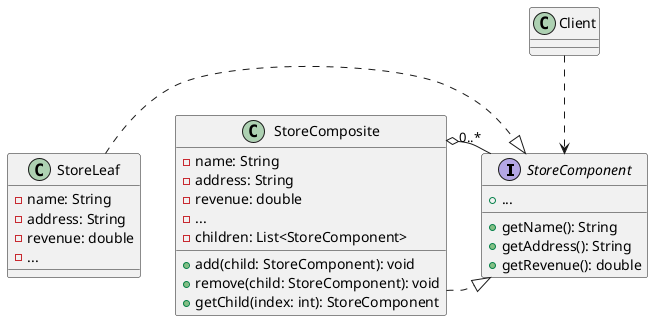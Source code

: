 @startuml
interface StoreComponent {
  + getName(): String
  + getAddress(): String
  + getRevenue(): double
  + ...
}

class StoreLeaf {
  - name: String
  - address: String
  - revenue: double
  - ...
}

class StoreComposite {
  - name: String
  - address: String
  - revenue: double
  - ...
  - children: List<StoreComponent>
  + add(child: StoreComponent): void
  + remove(child: StoreComponent): void
  + getChild(index: int): StoreComponent
}

class Client {
}

StoreLeaf .|> StoreComponent
StoreComposite .|> StoreComponent

StoreComposite o-- "0..*" StoreComponent

Client ..> StoreComponent

@enduml
